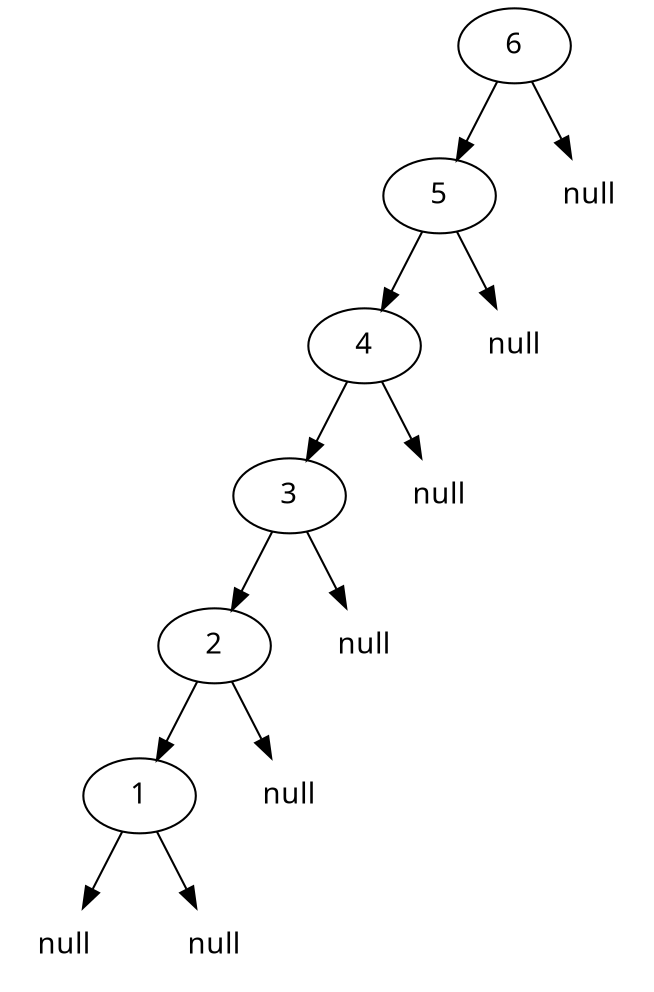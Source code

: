 digraph arbre {
    node [fontname="Courrier"];
    5 [label="1"];
    4 [label="2"];
    3 [label="3"];
    2 [label="4"];
    1 [label="5"];
    0 [label="6"];

    null01 [label="null" shape="plaintext"];
    null02 [label="null" shape="plaintext"];
    null03 [label="null" shape="plaintext"];
    null04 [label="null" shape="plaintext"];
    null05 [label="null" shape="plaintext"];
    null06 [label="null" shape="plaintext"];
    null07 [label="null" shape="plaintext"];

    0 -> null01;
    0 -> 1;

    1 -> null02;
    1 -> 2;

    2 -> null03;
    2 -> 3;

    3 -> null04;
    3 -> 4;

    4 -> null05;
    4 -> 5;

    5 -> null06;
    5 -> null07;
}
